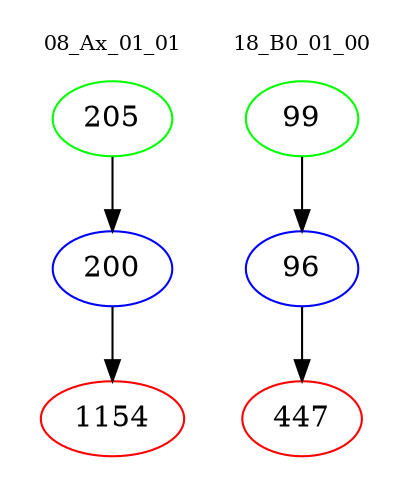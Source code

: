 digraph{
subgraph cluster_0 {
color = white
label = "08_Ax_01_01";
fontsize=10;
T0_205 [label="205", color="green"]
T0_205 -> T0_200 [color="black"]
T0_200 [label="200", color="blue"]
T0_200 -> T0_1154 [color="black"]
T0_1154 [label="1154", color="red"]
}
subgraph cluster_1 {
color = white
label = "18_B0_01_00";
fontsize=10;
T1_99 [label="99", color="green"]
T1_99 -> T1_96 [color="black"]
T1_96 [label="96", color="blue"]
T1_96 -> T1_447 [color="black"]
T1_447 [label="447", color="red"]
}
}
